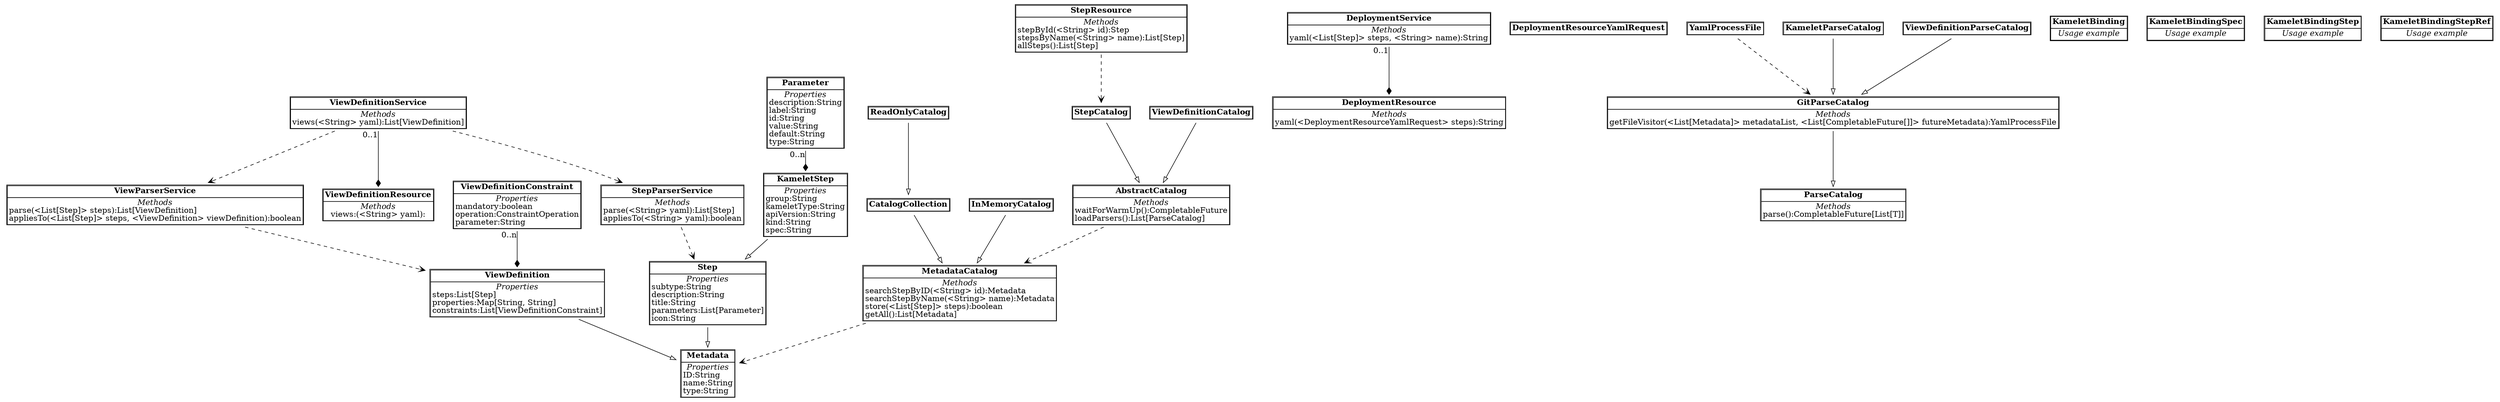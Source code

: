 digraph ClassDiagram {
	node [shape=plaintext]
	edge [arrowhead=empty];

"AbstractCatalog" [ label = <<TABLE CELLSPACING="0">
	<TR><TD><B>AbstractCatalog</B></TD></TR>
	<TR><TD><I>Methods</I><BR/>
waitForWarmUp():CompletableFuture
<BR align="left" />
loadParsers():List[ParseCatalog]
<BR align="left" />

</TD></TR>


</TABLE>>]


		"AbstractCatalog" -> "MetadataCatalog" [
		arrowhead=open, style=dashed
		
		
		
		]
"StepCatalog" [ label = <<TABLE CELLSPACING="0">
	<TR><TD><B>StepCatalog</B></TD></TR>
	
</TABLE>>]

	"StepCatalog" -> "AbstractCatalog"

"ViewDefinitionCatalog" [ label = <<TABLE CELLSPACING="0">
	<TR><TD><B>ViewDefinitionCatalog</B></TD></TR>
	
</TABLE>>]

	"ViewDefinitionCatalog" -> "AbstractCatalog"

"DeploymentResource" [ label = <<TABLE CELLSPACING="0">
	<TR><TD><B>DeploymentResource</B></TD></TR>
	<TR><TD><I>Methods</I><BR/>
yaml(&lt;DeploymentResourceYamlRequest&gt; steps):String
<BR align="left" />

</TD></TR>


</TABLE>>]


		"DeploymentService" -> "DeploymentResource" [dir=both; arrowhead=diamond; arrowtail=none
		
		, taillabel="0..1"
		
		]
"StepResource" [ label = <<TABLE CELLSPACING="0">
	<TR><TD><B>StepResource</B></TD></TR>
	<TR><TD><I>Methods</I><BR/>
stepById(&lt;String&gt; id):Step
<BR align="left" />
stepsByName(&lt;String&gt; name):List[Step]
<BR align="left" />
allSteps():List[Step]
<BR align="left" />

</TD></TR>


</TABLE>>]


		"StepResource" -> "StepCatalog" [
		arrowhead=open, style=dashed
		
		
		
		]
"ViewDefinitionResource" [ label = <<TABLE CELLSPACING="0">
	<TR><TD><B>ViewDefinitionResource</B></TD></TR>
	<TR><TD><I>Methods</I><BR/>
views:(&lt;String&gt; yaml):
<BR align="left" />

</TD></TR>


</TABLE>>]


		"ViewDefinitionService" -> "ViewDefinitionResource" [dir=both; arrowhead=diamond; arrowtail=none
		
		, taillabel="0..1"
		
		]
"DeploymentResourceYamlRequest" [ label = <<TABLE CELLSPACING="0">
	<TR><TD><B>DeploymentResourceYamlRequest</B></TD></TR>
	
</TABLE>>]


"DeploymentService" [ label = <<TABLE CELLSPACING="0">
	<TR><TD><B>DeploymentService</B></TD></TR>
	<TR><TD><I>Methods</I><BR/>
yaml(&lt;List[Step]&gt; steps, &lt;String&gt; name):String
<BR align="left" />

</TD></TR>


</TABLE>>]


"StepParserService" [ label = <<TABLE CELLSPACING="0">
	<TR><TD><B>StepParserService</B></TD></TR>
	<TR><TD><I>Methods</I><BR/>
parse(&lt;String&gt; yaml):List[Step]
<BR align="left" />
appliesTo(&lt;String&gt; yaml):boolean
<BR align="left" />

</TD></TR>


</TABLE>>]


		"StepParserService" -> "Step" [
		arrowhead=open, style=dashed
		
		
		
		]
"ViewParserService" [ label = <<TABLE CELLSPACING="0">
	<TR><TD><B>ViewParserService</B></TD></TR>
	<TR><TD><I>Methods</I><BR/>
parse(&lt;List[Step]&gt; steps):List[ViewDefinition]
<BR align="left" />
appliesTo(&lt;List[Step]&gt; steps, &lt;ViewDefinition&gt; viewDefinition):boolean
<BR align="left" />

</TD></TR>


</TABLE>>]


		"ViewParserService" -> "ViewDefinition" [
		arrowhead=open, style=dashed
		
		
		
		]
"ViewDefinitionService" [ label = <<TABLE CELLSPACING="0">
	<TR><TD><B>ViewDefinitionService</B></TD></TR>
	<TR><TD><I>Methods</I><BR/>
views(&lt;String&gt; yaml):List[ViewDefinition]
<BR align="left" />

</TD></TR>


</TABLE>>]


		"ViewDefinitionService" -> "StepParserService" [
		arrowhead=open, style=dashed
		
		
		
		]
		"ViewDefinitionService" -> "ViewParserService" [
		arrowhead=open, style=dashed
		
		
		
		]
"MetadataCatalog" [ label = <<TABLE CELLSPACING="0">
	<TR><TD><B>MetadataCatalog</B></TD></TR>
	<TR><TD><I>Methods</I><BR/>
searchStepByID(&lt;String&gt; id):Metadata
<BR align="left" />
searchStepByName(&lt;String&gt; name):Metadata
<BR align="left" />
store(&lt;List[Step]&gt; steps):boolean
<BR align="left" />
getAll():List[Metadata]
<BR align="left" />

</TD></TR>


</TABLE>>]


		"MetadataCatalog" -> "Metadata" [
		arrowhead=open, style=dashed
		
		
		
		]
"ParseCatalog" [ label = <<TABLE CELLSPACING="0">
	<TR><TD><B>ParseCatalog</B></TD></TR>
	<TR><TD><I>Methods</I><BR/>
parse():CompletableFuture[List[T]]
<BR align="left" />

</TD></TR>


</TABLE>>]


"CatalogCollection" [ label = <<TABLE CELLSPACING="0">
	<TR><TD><B>CatalogCollection</B></TD></TR>
	
</TABLE>>]

	"CatalogCollection" -> "MetadataCatalog"

"InMemoryCatalog" [ label = <<TABLE CELLSPACING="0">
	<TR><TD><B>InMemoryCatalog</B></TD></TR>
	
</TABLE>>]

	"InMemoryCatalog" -> "MetadataCatalog"

"ReadOnlyCatalog" [ label = <<TABLE CELLSPACING="0">
	<TR><TD><B>ReadOnlyCatalog</B></TD></TR>
	
</TABLE>>]

	"ReadOnlyCatalog" -> "CatalogCollection"

"GitParseCatalog" [ label = <<TABLE CELLSPACING="0">
	<TR><TD><B>GitParseCatalog</B></TD></TR>
	<TR><TD><I>Methods</I><BR/>
getFileVisitor(&lt;List[Metadata]&gt; metadataList, &lt;List[CompletableFuture[]]&gt; futureMetadata):YamlProcessFile
<BR align="left" />

</TD></TR>


</TABLE>>]

	"GitParseCatalog" -> "ParseCatalog"

"YamlProcessFile" [ label = <<TABLE CELLSPACING="0">
	<TR><TD><B>YamlProcessFile</B></TD></TR>
	
</TABLE>>]


		"YamlProcessFile" -> "GitParseCatalog" [
		arrowhead=open, style=dashed
		
		
		
		]
"KameletParseCatalog" [ label = <<TABLE CELLSPACING="0">
	<TR><TD><B>KameletParseCatalog</B></TD></TR>
	
</TABLE>>]

	"KameletParseCatalog" -> "GitParseCatalog"

"ViewDefinitionParseCatalog" [ label = <<TABLE CELLSPACING="0">
	<TR><TD><B>ViewDefinitionParseCatalog</B></TD></TR>
	
</TABLE>>]

	"ViewDefinitionParseCatalog" -> "GitParseCatalog"

"Metadata" [ label = <<TABLE CELLSPACING="0">
	<TR><TD><B>Metadata</B></TD></TR>
	<TR><TD><I>Properties</I><BR/>
ID:String<BR align="left" />name:String<BR align="left" />type:String<BR align="left" />

</TD></TR>


</TABLE>>]


"KameletBinding" [ label = <<TABLE CELLSPACING="0">
	<TR><TD><B>KameletBinding</B></TD></TR>
	<TR><TD><I>Usage example</I><BR/>

</TD></TR>


</TABLE>>]


"KameletBindingSpec" [ label = <<TABLE CELLSPACING="0">
	<TR><TD><B>KameletBindingSpec</B></TD></TR>
	<TR><TD><I>Usage example</I><BR/>

</TD></TR>


</TABLE>>]


"KameletBindingStep" [ label = <<TABLE CELLSPACING="0">
	<TR><TD><B>KameletBindingStep</B></TD></TR>
	<TR><TD><I>Usage example</I><BR/>

</TD></TR>


</TABLE>>]


"KameletBindingStepRef" [ label = <<TABLE CELLSPACING="0">
	<TR><TD><B>KameletBindingStepRef</B></TD></TR>
	<TR><TD><I>Usage example</I><BR/>

</TD></TR>


</TABLE>>]


"Parameter" [ label = <<TABLE CELLSPACING="0">
	<TR><TD><B>Parameter</B></TD></TR>
	<TR><TD><I>Properties</I><BR/>
description:String<BR align="left" />label:String<BR align="left" />id:String<BR align="left" />value:String<BR align="left" />default:String<BR align="left" />type:String<BR align="left" />

</TD></TR>


</TABLE>>]


"Step" [ label = <<TABLE CELLSPACING="0">
	<TR><TD><B>Step</B></TD></TR>
	<TR><TD><I>Properties</I><BR/>
subtype:String<BR align="left" />description:String<BR align="left" />title:String<BR align="left" />parameters:List[Parameter]<BR align="left" />icon:String<BR align="left" />

</TD></TR>


</TABLE>>]

	"Step" -> "Metadata"

"KameletStep" [ label = <<TABLE CELLSPACING="0">
	<TR><TD><B>KameletStep</B></TD></TR>
	<TR><TD><I>Properties</I><BR/>
group:String<BR align="left" />kameletType:String<BR align="left" />apiVersion:String<BR align="left" />kind:String<BR align="left" />spec:String<BR align="left" />

</TD></TR>


</TABLE>>]

	"KameletStep" -> "Step"

		"Parameter" -> "KameletStep" [dir=both; arrowhead=diamond; arrowtail=none
		
		, taillabel="0..n"
		
		]
"ViewDefinition" [ label = <<TABLE CELLSPACING="0">
	<TR><TD><B>ViewDefinition</B></TD></TR>
	<TR><TD><I>Properties</I><BR/>
steps:List[Step]<BR align="left" />properties:Map[String, String]<BR align="left" />constraints:List[ViewDefinitionConstraint]<BR align="left" />

</TD></TR>


</TABLE>>]

	"ViewDefinition" -> "Metadata"

		"ViewDefinitionConstraint" -> "ViewDefinition" [dir=both; arrowhead=diamond; arrowtail=none
		
		, taillabel="0..n"
		
		]
"ViewDefinitionConstraint" [ label = <<TABLE CELLSPACING="0">
	<TR><TD><B>ViewDefinitionConstraint</B></TD></TR>
	<TR><TD><I>Properties</I><BR/>
mandatory:boolean<BR align="left" />operation:ConstraintOperation<BR align="left" />parameter:String<BR align="left" />

</TD></TR>


</TABLE>>]




}
